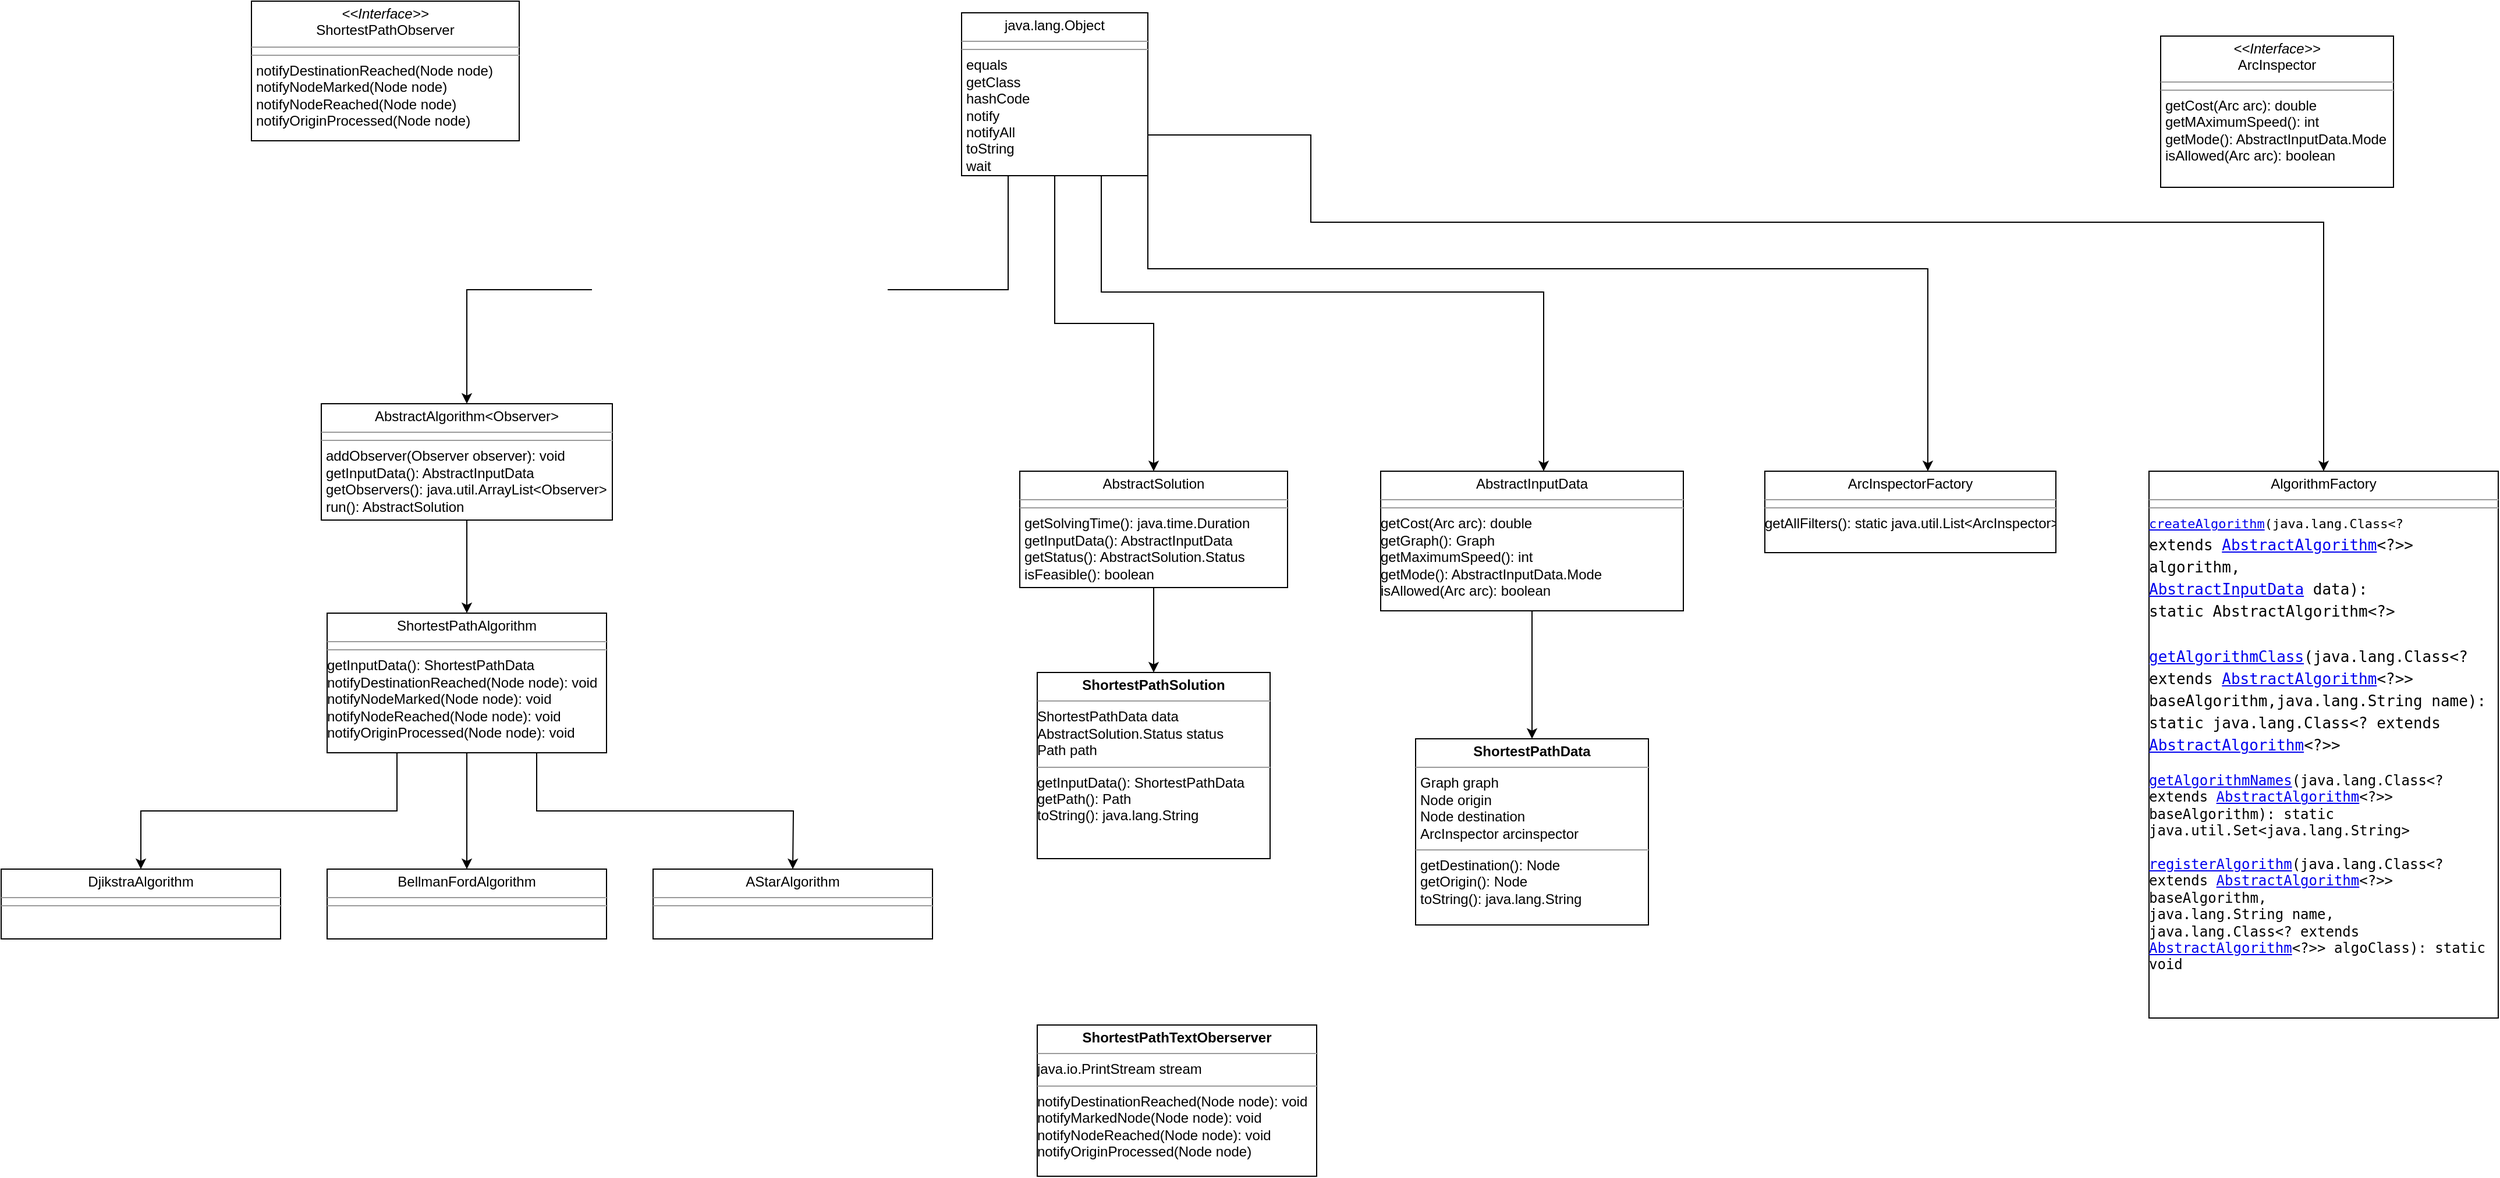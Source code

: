 <mxfile version="14.5.6" type="github">
  <diagram id="C5RBs43oDa-KdzZeNtuy" name="Page-1">
    <mxGraphModel dx="1140" dy="1149" grid="1" gridSize="10" guides="1" tooltips="1" connect="1" arrows="1" fold="1" page="1" pageScale="1" pageWidth="1654" pageHeight="2336" math="0" shadow="0">
      <root>
        <mxCell id="WIyWlLk6GJQsqaUBKTNV-0" />
        <mxCell id="WIyWlLk6GJQsqaUBKTNV-1" parent="WIyWlLk6GJQsqaUBKTNV-0" />
        <mxCell id="bEQB9hRq9CMuScLj74Na-0" value="&lt;p style=&quot;margin: 0px ; margin-top: 4px ; text-align: center&quot;&gt;&lt;i&gt;&amp;lt;&amp;lt;Interface&amp;gt;&amp;gt;&lt;/i&gt;&lt;br&gt;ShortestPathObserver&lt;br&gt;&lt;/p&gt;&lt;hr size=&quot;1&quot;&gt;&lt;hr size=&quot;1&quot;&gt;&lt;p style=&quot;margin: 0px ; margin-left: 4px&quot;&gt;notifyDestinationReached(Node node)&lt;/p&gt;&lt;p style=&quot;margin: 0px ; margin-left: 4px&quot;&gt;notifyNodeMarked(Node node)&lt;/p&gt;&lt;p style=&quot;margin: 0px ; margin-left: 4px&quot;&gt;notifyNodeReached(Node node)&lt;/p&gt;&lt;p style=&quot;margin: 0px ; margin-left: 4px&quot;&gt;notifyOriginProcessed(Node node)&lt;br&gt;&lt;/p&gt;&lt;p style=&quot;margin: 0px ; margin-left: 4px&quot;&gt;&lt;br&gt;&lt;/p&gt;" style="verticalAlign=top;align=left;overflow=fill;fontSize=12;fontFamily=Helvetica;html=1;" vertex="1" parent="WIyWlLk6GJQsqaUBKTNV-1">
          <mxGeometry x="340" y="20" width="230" height="120" as="geometry" />
        </mxCell>
        <mxCell id="bEQB9hRq9CMuScLj74Na-1" value="&lt;p style=&quot;margin: 0px ; margin-top: 4px ; text-align: center&quot;&gt;&lt;i&gt;&amp;lt;&amp;lt;Interface&amp;gt;&amp;gt;&lt;/i&gt;&lt;br&gt;ArcInspector&lt;br&gt;&lt;/p&gt;&lt;hr size=&quot;1&quot;&gt;&lt;hr size=&quot;1&quot;&gt;&lt;p style=&quot;margin: 0px ; margin-left: 4px&quot;&gt;getCost(Arc arc): double&lt;/p&gt;&lt;p style=&quot;margin: 0px ; margin-left: 4px&quot;&gt;getMAximumSpeed(): int&lt;br&gt;&lt;/p&gt;&lt;p style=&quot;margin: 0px ; margin-left: 4px&quot;&gt;getMode(): AbstractInputData.Mode&lt;br&gt;&lt;/p&gt;&lt;p style=&quot;margin: 0px ; margin-left: 4px&quot;&gt;isAllowed(Arc arc): boolean&lt;br&gt;&lt;/p&gt;" style="verticalAlign=top;align=left;overflow=fill;fontSize=12;fontFamily=Helvetica;html=1;" vertex="1" parent="WIyWlLk6GJQsqaUBKTNV-1">
          <mxGeometry x="1980" y="50" width="200" height="130" as="geometry" />
        </mxCell>
        <mxCell id="bEQB9hRq9CMuScLj74Na-46" style="edgeStyle=orthogonalEdgeStyle;rounded=0;orthogonalLoop=1;jettySize=auto;html=1;exitX=0.5;exitY=1;exitDx=0;exitDy=0;" edge="1" parent="WIyWlLk6GJQsqaUBKTNV-1" source="bEQB9hRq9CMuScLj74Na-2" target="bEQB9hRq9CMuScLj74Na-8">
          <mxGeometry relative="1" as="geometry" />
        </mxCell>
        <mxCell id="bEQB9hRq9CMuScLj74Na-2" value="&lt;p style=&quot;margin: 0px ; margin-top: 4px ; text-align: center&quot;&gt;AbstractAlgorithm&amp;lt;Observer&amp;gt;&lt;br&gt;&lt;/p&gt;&lt;hr size=&quot;1&quot;&gt;&lt;hr size=&quot;1&quot;&gt;&lt;p style=&quot;margin: 0px ; margin-left: 4px&quot;&gt;addObserver(Observer observer): void&lt;br&gt;&lt;/p&gt;&lt;p style=&quot;margin: 0px ; margin-left: 4px&quot;&gt;getInputData(): AbstractInputData&lt;br&gt;&lt;/p&gt;&lt;p style=&quot;margin: 0px ; margin-left: 4px&quot;&gt;getObservers(): java.util.ArrayList&amp;lt;Observer&amp;gt;&lt;br&gt;&lt;/p&gt;&lt;p style=&quot;margin: 0px ; margin-left: 4px&quot;&gt;run(): AbstractSolution&lt;/p&gt;&lt;p style=&quot;margin: 0px ; margin-left: 4px&quot;&gt;&lt;br&gt;&lt;/p&gt;" style="verticalAlign=top;align=left;overflow=fill;fontSize=12;fontFamily=Helvetica;html=1;" vertex="1" parent="WIyWlLk6GJQsqaUBKTNV-1">
          <mxGeometry x="400" y="366" width="250" height="100" as="geometry" />
        </mxCell>
        <mxCell id="bEQB9hRq9CMuScLj74Na-47" style="edgeStyle=orthogonalEdgeStyle;rounded=0;orthogonalLoop=1;jettySize=auto;html=1;exitX=0.5;exitY=1;exitDx=0;exitDy=0;" edge="1" parent="WIyWlLk6GJQsqaUBKTNV-1" source="bEQB9hRq9CMuScLj74Na-3" target="bEQB9hRq9CMuScLj74Na-27">
          <mxGeometry relative="1" as="geometry" />
        </mxCell>
        <mxCell id="bEQB9hRq9CMuScLj74Na-3" value="&lt;p style=&quot;margin: 0px ; margin-top: 4px ; text-align: center&quot;&gt;&lt;font face=&quot;Helvetica&quot;&gt;AbstractInputData&lt;br&gt;&lt;/font&gt;&lt;/p&gt;&lt;hr size=&quot;1&quot;&gt;&lt;hr size=&quot;1&quot;&gt;&lt;div&gt;&lt;font face=&quot;Helvetica&quot;&gt;getCost(Arc arc): double&lt;/font&gt;&lt;/div&gt;&lt;div&gt;&lt;font face=&quot;Helvetica&quot;&gt;getGraph(): Graph&lt;/font&gt;&lt;/div&gt;&lt;div&gt;&lt;font face=&quot;Helvetica&quot;&gt;getMaximumSpeed(): int&lt;/font&gt;&lt;/div&gt;&lt;div&gt;&lt;font face=&quot;Helvetica&quot;&gt;getMode(): AbstractInputData.Mode&lt;/font&gt;&lt;/div&gt;&lt;div&gt;&lt;font face=&quot;Helvetica&quot;&gt;isAllowed(Arc arc): boolean&lt;/font&gt;&lt;/div&gt;&lt;div&gt;&lt;font face=&quot;Helvetica&quot;&gt;&lt;br&gt;&lt;/font&gt;&lt;/div&gt;" style="verticalAlign=top;align=left;overflow=fill;fontSize=12;fontFamily=Helvetica;html=1;" vertex="1" parent="WIyWlLk6GJQsqaUBKTNV-1">
          <mxGeometry x="1310" y="424" width="260" height="120" as="geometry" />
        </mxCell>
        <mxCell id="bEQB9hRq9CMuScLj74Na-48" style="edgeStyle=orthogonalEdgeStyle;rounded=0;orthogonalLoop=1;jettySize=auto;html=1;exitX=0.5;exitY=1;exitDx=0;exitDy=0;entryX=0.5;entryY=0;entryDx=0;entryDy=0;" edge="1" parent="WIyWlLk6GJQsqaUBKTNV-1" source="bEQB9hRq9CMuScLj74Na-4" target="bEQB9hRq9CMuScLj74Na-31">
          <mxGeometry relative="1" as="geometry" />
        </mxCell>
        <mxCell id="bEQB9hRq9CMuScLj74Na-4" value="&lt;p style=&quot;margin: 0px ; margin-top: 4px ; text-align: center&quot;&gt;AbstractSolution&lt;br&gt;&lt;/p&gt;&lt;hr size=&quot;1&quot;&gt;&lt;hr size=&quot;1&quot;&gt;&lt;p style=&quot;margin: 0px ; margin-left: 4px&quot;&gt;getSolvingTime(): java.time.Duration&lt;br&gt;&lt;/p&gt;&lt;p style=&quot;margin: 0px ; margin-left: 4px&quot;&gt;getInputData(): AbstractInputData&lt;br&gt;&lt;/p&gt;&lt;p style=&quot;margin: 0px ; margin-left: 4px&quot;&gt;getStatus(): AbstractSolution.Status&lt;/p&gt;&lt;p style=&quot;margin: 0px ; margin-left: 4px&quot;&gt;isFeasible(): boolean&lt;br&gt;&lt;/p&gt;&lt;p style=&quot;margin: 0px ; margin-left: 4px&quot;&gt;&lt;br&gt;&lt;/p&gt;" style="verticalAlign=top;align=left;overflow=fill;fontSize=12;fontFamily=Helvetica;html=1;" vertex="1" parent="WIyWlLk6GJQsqaUBKTNV-1">
          <mxGeometry x="1000" y="424" width="230" height="100" as="geometry" />
        </mxCell>
        <mxCell id="bEQB9hRq9CMuScLj74Na-5" value="&lt;p style=&quot;margin: 0px ; margin-top: 4px ; text-align: center&quot;&gt;AlgorithmFactory&lt;br&gt;&lt;/p&gt;&lt;hr size=&quot;1&quot;&gt;&lt;hr size=&quot;1&quot;&gt;&lt;div&gt;&lt;font style=&quot;font-size: 11px&quot;&gt;&lt;code&gt;&lt;span class=&quot;member-name-link&quot;&gt;&lt;a&gt;createAlgorithm&lt;/a&gt;&lt;/span&gt;​(java.lang.Class&amp;lt;? &lt;br&gt;&lt;/code&gt;&lt;/font&gt;&lt;/div&gt;&lt;div&gt;&lt;font size=&quot;3&quot;&gt;&lt;code&gt;extends &lt;a title=&quot;class in org.insa.graphs.algorithm&quot;&gt;AbstractAlgorithm&lt;/a&gt;&amp;lt;?&amp;gt;&amp;gt; &lt;br&gt;&lt;/code&gt;&lt;/font&gt;&lt;/div&gt;&lt;div&gt;&lt;font size=&quot;3&quot;&gt;&lt;code&gt;algorithm,&lt;br&gt;&lt;a title=&quot;class in org.insa.graphs.algorithm&quot;&gt;AbstractInputData&lt;/a&gt;&amp;nbsp;data): &lt;br&gt;&lt;/code&gt;&lt;/font&gt;&lt;/div&gt;&lt;div&gt;&lt;font size=&quot;3&quot;&gt;&lt;code&gt;static AbstractAlgorithm&amp;lt;?&amp;gt;&lt;br&gt;&lt;/code&gt;&lt;/font&gt;&lt;/div&gt;&lt;div&gt;&lt;font size=&quot;3&quot;&gt;&lt;code&gt;&lt;br&gt;&lt;/code&gt;&lt;/font&gt;&lt;/div&gt;&lt;div&gt;&lt;font size=&quot;3&quot;&gt;&lt;code&gt;&lt;span class=&quot;member-name-link&quot;&gt;&lt;a&gt;getAlgorithmClass&lt;/a&gt;&lt;/span&gt;​(java.lang.Class&amp;lt;?&lt;/code&gt;&lt;/font&gt;&lt;/div&gt;&lt;div&gt;&lt;font size=&quot;3&quot;&gt;&lt;code&gt; extends &lt;a title=&quot;class in org.insa.graphs.algorithm&quot;&gt;AbstractAlgorithm&lt;/a&gt;&amp;lt;?&amp;gt;&amp;gt; &lt;br&gt;&lt;/code&gt;&lt;/font&gt;&lt;/div&gt;&lt;div&gt;&lt;font size=&quot;3&quot;&gt;&lt;code&gt;baseAlgorithm,java.lang.String&amp;nbsp;name):&lt;/code&gt;&lt;/font&gt;&lt;/div&gt;&lt;div&gt;&lt;font size=&quot;3&quot;&gt;&lt;code&gt;&lt;code&gt;static java.lang.Class&amp;lt;? extends &lt;br&gt;&lt;/code&gt;&lt;/code&gt;&lt;/font&gt;&lt;/div&gt;&lt;div&gt;&lt;font size=&quot;3&quot;&gt;&lt;code&gt;&lt;code&gt;&lt;a title=&quot;class in org.insa.graphs.algorithm&quot;&gt;AbstractAlgorithm&lt;/a&gt;&amp;lt;?&amp;gt;&amp;gt;&lt;/code&gt;&lt;/code&gt;&lt;/font&gt;&lt;/div&gt;&lt;div&gt;&lt;br&gt;&lt;font face=&quot;Helvetica&quot;&gt;&lt;code&gt;&lt;code&gt;&lt;code&gt;&lt;span class=&quot;member-name-link&quot;&gt;&lt;a&gt;getAlgorithmNames&lt;/a&gt;&lt;/span&gt;​(java.lang.Class&amp;lt;? &lt;br&gt;&lt;/code&gt;&lt;/code&gt;&lt;/code&gt;&lt;/font&gt;&lt;/div&gt;&lt;div&gt;&lt;font face=&quot;Helvetica&quot;&gt;&lt;code&gt;&lt;code&gt;&lt;code&gt;extends &lt;a title=&quot;class in org.insa.graphs.algorithm&quot;&gt;AbstractAlgorithm&lt;/a&gt;&amp;lt;?&amp;gt;&amp;gt; &lt;br&gt;&lt;/code&gt;&lt;/code&gt;&lt;/code&gt;&lt;/font&gt;&lt;/div&gt;&lt;div&gt;&lt;font face=&quot;Helvetica&quot;&gt;&lt;code&gt;&lt;code&gt;&lt;code&gt;baseAlgorithm): &lt;/code&gt;&lt;/code&gt;&lt;/code&gt;&lt;/font&gt;&lt;font face=&quot;Helvetica&quot;&gt;&lt;code&gt;&lt;code&gt;&lt;code&gt;&lt;code&gt;static &lt;br&gt;&lt;/code&gt;&lt;/code&gt;&lt;/code&gt;&lt;/code&gt;&lt;/font&gt;&lt;/div&gt;&lt;div&gt;&lt;font face=&quot;Helvetica&quot;&gt;&lt;code&gt;&lt;code&gt;&lt;code&gt;&lt;code&gt;java.util.Set&amp;lt;java.lang.String&amp;gt;&lt;/code&gt;&lt;/code&gt;&lt;/code&gt;&lt;/code&gt;&lt;/font&gt;&lt;/div&gt;&lt;div&gt;&lt;br&gt;&lt;font face=&quot;Helvetica&quot;&gt;&lt;code&gt;&lt;code&gt;&lt;code&gt;&lt;code&gt;&lt;code&gt;&lt;span class=&quot;member-name-link&quot;&gt;&lt;a&gt;registerAlgorithm&lt;/a&gt;&lt;/span&gt;​(java.lang.Class&amp;lt;? &lt;br&gt;&lt;/code&gt;&lt;/code&gt;&lt;/code&gt;&lt;/code&gt;&lt;/code&gt;&lt;/font&gt;&lt;/div&gt;&lt;div&gt;&lt;font face=&quot;Helvetica&quot;&gt;&lt;code&gt;&lt;code&gt;&lt;code&gt;&lt;code&gt;&lt;code&gt;extends &lt;a title=&quot;class in org.insa.graphs.algorithm&quot;&gt;AbstractAlgorithm&lt;/a&gt;&amp;lt;?&amp;gt;&amp;gt; &lt;br&gt;&lt;/code&gt;&lt;/code&gt;&lt;/code&gt;&lt;/code&gt;&lt;/code&gt;&lt;/font&gt;&lt;/div&gt;&lt;div&gt;&lt;font face=&quot;Helvetica&quot;&gt;&lt;code&gt;&lt;code&gt;&lt;code&gt;&lt;code&gt;&lt;code&gt;baseAlgorithm,&lt;br&gt;java.lang.String&amp;nbsp;name,&lt;br&gt;java.lang.Class&amp;lt;? extends &lt;a title=&quot;class in org.insa.graphs.algorithm&quot;&gt;&lt;br&gt;&lt;/a&gt;&lt;/code&gt;&lt;/code&gt;&lt;/code&gt;&lt;/code&gt;&lt;/code&gt;&lt;/font&gt;&lt;/div&gt;&lt;div&gt;&lt;font face=&quot;Helvetica&quot;&gt;&lt;code&gt;&lt;code&gt;&lt;code&gt;&lt;code&gt;&lt;code&gt;&lt;a title=&quot;class in org.insa.graphs.algorithm&quot;&gt;AbstractAlgorithm&lt;/a&gt;&amp;lt;?&amp;gt;&amp;gt;&amp;nbsp;algoClass): static&lt;/code&gt;&lt;/code&gt;&lt;/code&gt;&lt;/code&gt;&lt;/code&gt;&lt;/font&gt;&lt;/div&gt;&lt;div&gt;&lt;font face=&quot;Helvetica&quot;&gt;&lt;code&gt;&lt;code&gt;&lt;code&gt;&lt;code&gt;&lt;code&gt;void&lt;br&gt;&lt;/code&gt;&lt;/code&gt;&lt;/code&gt;&lt;/code&gt;&lt;/code&gt;&lt;/font&gt;&lt;/div&gt;&lt;div&gt;&lt;br&gt;&lt;/div&gt;" style="verticalAlign=top;align=left;overflow=fill;fontSize=12;fontFamily=Helvetica;html=1;" vertex="1" parent="WIyWlLk6GJQsqaUBKTNV-1">
          <mxGeometry x="1970" y="424" width="300" height="470" as="geometry" />
        </mxCell>
        <mxCell id="bEQB9hRq9CMuScLj74Na-6" value="&lt;p style=&quot;margin: 0px ; margin-top: 4px ; text-align: center&quot;&gt;ArcInspectorFactory&lt;br&gt;&lt;/p&gt;&lt;hr size=&quot;1&quot;&gt;&lt;hr size=&quot;1&quot;&gt;getAllFilters(): static java.util.List&amp;lt;ArcInspector&amp;gt;&lt;br&gt;&lt;p style=&quot;margin: 0px ; margin-left: 4px&quot;&gt;&lt;br&gt;&lt;/p&gt;" style="verticalAlign=top;align=left;overflow=fill;fontSize=12;fontFamily=Helvetica;html=1;" vertex="1" parent="WIyWlLk6GJQsqaUBKTNV-1">
          <mxGeometry x="1640" y="424" width="250" height="70" as="geometry" />
        </mxCell>
        <mxCell id="bEQB9hRq9CMuScLj74Na-42" style="edgeStyle=orthogonalEdgeStyle;rounded=0;orthogonalLoop=1;jettySize=auto;html=1;exitX=0.5;exitY=1;exitDx=0;exitDy=0;entryX=0.5;entryY=0;entryDx=0;entryDy=0;" edge="1" parent="WIyWlLk6GJQsqaUBKTNV-1" source="bEQB9hRq9CMuScLj74Na-8" target="bEQB9hRq9CMuScLj74Na-23">
          <mxGeometry relative="1" as="geometry" />
        </mxCell>
        <mxCell id="bEQB9hRq9CMuScLj74Na-44" style="edgeStyle=orthogonalEdgeStyle;rounded=0;orthogonalLoop=1;jettySize=auto;html=1;exitX=0.25;exitY=1;exitDx=0;exitDy=0;" edge="1" parent="WIyWlLk6GJQsqaUBKTNV-1" source="bEQB9hRq9CMuScLj74Na-8" target="bEQB9hRq9CMuScLj74Na-25">
          <mxGeometry relative="1" as="geometry" />
        </mxCell>
        <mxCell id="bEQB9hRq9CMuScLj74Na-45" style="edgeStyle=orthogonalEdgeStyle;rounded=0;orthogonalLoop=1;jettySize=auto;html=1;exitX=0.75;exitY=1;exitDx=0;exitDy=0;" edge="1" parent="WIyWlLk6GJQsqaUBKTNV-1" source="bEQB9hRq9CMuScLj74Na-8">
          <mxGeometry relative="1" as="geometry">
            <mxPoint x="805" y="766" as="targetPoint" />
          </mxGeometry>
        </mxCell>
        <mxCell id="bEQB9hRq9CMuScLj74Na-8" value="&lt;p style=&quot;margin: 0px ; margin-top: 4px ; text-align: center&quot;&gt;ShortestPathAlgorithm&lt;br&gt;&lt;/p&gt;&lt;hr size=&quot;1&quot;&gt;&lt;hr size=&quot;1&quot;&gt;&lt;div&gt;getInputData(): ShortestPathData&lt;/div&gt;&lt;div&gt;notifyDestinationReached(Node node): void&lt;br&gt;&lt;/div&gt;&lt;div&gt;notifyNodeMarked(Node node): void&lt;/div&gt;&lt;div&gt;notifyNodeReached(Node node): void&lt;/div&gt;&lt;div&gt;notifyOriginProcessed(Node node): void&lt;/div&gt;&lt;div&gt;&lt;br&gt;&lt;/div&gt;&lt;div&gt;&lt;br&gt;&lt;/div&gt;" style="verticalAlign=top;align=left;overflow=fill;fontSize=12;fontFamily=Helvetica;html=1;" vertex="1" parent="WIyWlLk6GJQsqaUBKTNV-1">
          <mxGeometry x="405" y="546" width="240" height="120" as="geometry" />
        </mxCell>
        <mxCell id="bEQB9hRq9CMuScLj74Na-9" style="edgeStyle=orthogonalEdgeStyle;rounded=0;orthogonalLoop=1;jettySize=auto;html=1;exitX=0.5;exitY=1;exitDx=0;exitDy=0;" edge="1" parent="WIyWlLk6GJQsqaUBKTNV-1" source="bEQB9hRq9CMuScLj74Na-6" target="bEQB9hRq9CMuScLj74Na-6">
          <mxGeometry relative="1" as="geometry" />
        </mxCell>
        <mxCell id="bEQB9hRq9CMuScLj74Na-18" value="&lt;p style=&quot;margin: 0px ; margin-top: 4px ; text-align: center&quot;&gt;AStarAlgorithm&lt;br&gt;&lt;/p&gt;&lt;hr size=&quot;1&quot;&gt;&lt;hr size=&quot;1&quot;&gt;&lt;br&gt;&lt;div&gt;&lt;br&gt;&lt;/div&gt;&lt;div&gt;&lt;br&gt;&lt;/div&gt;" style="verticalAlign=top;align=left;overflow=fill;fontSize=12;fontFamily=Helvetica;html=1;" vertex="1" parent="WIyWlLk6GJQsqaUBKTNV-1">
          <mxGeometry x="685" y="766" width="240" height="60" as="geometry" />
        </mxCell>
        <mxCell id="bEQB9hRq9CMuScLj74Na-23" value="&lt;p style=&quot;margin: 0px ; margin-top: 4px ; text-align: center&quot;&gt;BellmanFordAlgorithm&lt;br&gt;&lt;/p&gt;&lt;hr size=&quot;1&quot;&gt;&lt;hr size=&quot;1&quot;&gt;&lt;br&gt;&lt;div&gt;&lt;br&gt;&lt;/div&gt;&lt;div&gt;&lt;br&gt;&lt;/div&gt;" style="verticalAlign=top;align=left;overflow=fill;fontSize=12;fontFamily=Helvetica;html=1;" vertex="1" parent="WIyWlLk6GJQsqaUBKTNV-1">
          <mxGeometry x="405" y="766" width="240" height="60" as="geometry" />
        </mxCell>
        <mxCell id="bEQB9hRq9CMuScLj74Na-25" value="&lt;p style=&quot;margin: 0px ; margin-top: 4px ; text-align: center&quot;&gt;DjikstraAlgorithm&lt;br&gt;&lt;/p&gt;&lt;hr size=&quot;1&quot;&gt;&lt;hr size=&quot;1&quot;&gt;&lt;br&gt;&lt;div&gt;&lt;br&gt;&lt;/div&gt;&lt;div&gt;&lt;br&gt;&lt;/div&gt;" style="verticalAlign=top;align=left;overflow=fill;fontSize=12;fontFamily=Helvetica;html=1;" vertex="1" parent="WIyWlLk6GJQsqaUBKTNV-1">
          <mxGeometry x="125" y="766" width="240" height="60" as="geometry" />
        </mxCell>
        <mxCell id="bEQB9hRq9CMuScLj74Na-27" value="&lt;p style=&quot;margin: 0px ; margin-top: 4px ; text-align: center&quot;&gt;&lt;b&gt;ShortestPathData&lt;/b&gt;&lt;br&gt;&lt;/p&gt;&lt;hr size=&quot;1&quot;&gt;&lt;p style=&quot;margin: 0px ; margin-left: 4px&quot;&gt;Graph graph&lt;/p&gt;&lt;p style=&quot;margin: 0px ; margin-left: 4px&quot;&gt;Node origin&lt;/p&gt;&lt;p style=&quot;margin: 0px ; margin-left: 4px&quot;&gt;Node destination&lt;/p&gt;&lt;p style=&quot;margin: 0px ; margin-left: 4px&quot;&gt;ArcInspector arcinspector&lt;br&gt;&lt;/p&gt;&lt;hr size=&quot;1&quot;&gt;&lt;p style=&quot;margin: 0px ; margin-left: 4px&quot;&gt;getDestination(): Node&lt;/p&gt;&lt;p style=&quot;margin: 0px ; margin-left: 4px&quot;&gt;getOrigin(): Node&lt;/p&gt;&lt;p style=&quot;margin: 0px ; margin-left: 4px&quot;&gt;toString(): java.lang.String&lt;br&gt;&lt;/p&gt;" style="verticalAlign=top;align=left;overflow=fill;fontSize=12;fontFamily=Helvetica;html=1;" vertex="1" parent="WIyWlLk6GJQsqaUBKTNV-1">
          <mxGeometry x="1340" y="654" width="200" height="160" as="geometry" />
        </mxCell>
        <mxCell id="bEQB9hRq9CMuScLj74Na-31" value="&lt;p style=&quot;margin: 0px ; margin-top: 4px ; text-align: center&quot;&gt;&lt;b&gt;ShortestPathSolution&lt;/b&gt;&lt;br&gt;&lt;/p&gt;&lt;hr size=&quot;1&quot;&gt;&lt;div&gt;ShortestPathData data&lt;/div&gt;&lt;div&gt;AbstractSolution.Status status&lt;/div&gt;&lt;div&gt;Path path&lt;br&gt;&lt;/div&gt;&lt;hr size=&quot;1&quot;&gt;&lt;div&gt;getInputData(): ShortestPathData&lt;/div&gt;&lt;div&gt;getPath(): Path&lt;/div&gt;&lt;div&gt;toString(): java.lang.String&lt;br&gt;&lt;/div&gt;" style="verticalAlign=top;align=left;overflow=fill;fontSize=12;fontFamily=Helvetica;html=1;" vertex="1" parent="WIyWlLk6GJQsqaUBKTNV-1">
          <mxGeometry x="1015" y="597" width="200" height="160" as="geometry" />
        </mxCell>
        <mxCell id="bEQB9hRq9CMuScLj74Na-33" value="&lt;p style=&quot;margin: 0px ; margin-top: 4px ; text-align: center&quot;&gt;&lt;b&gt;ShortestPathTextOberserver&lt;/b&gt;&lt;br&gt;&lt;/p&gt;&lt;hr size=&quot;1&quot;&gt;&lt;div&gt;java.io.PrintStream stream&lt;br&gt;&lt;/div&gt;&lt;hr size=&quot;1&quot;&gt;&lt;div&gt;notifyDestinationReached(Node node): void&lt;/div&gt;&lt;div&gt;notifyMarkedNode(Node node): void&lt;/div&gt;&lt;div&gt;notifyNodeReached(Node node): void&lt;/div&gt;&lt;div&gt;notifyOriginProcessed(Node node)&lt;br&gt;&lt;/div&gt;" style="verticalAlign=top;align=left;overflow=fill;fontSize=12;fontFamily=Helvetica;html=1;" vertex="1" parent="WIyWlLk6GJQsqaUBKTNV-1">
          <mxGeometry x="1015" y="900" width="240" height="130" as="geometry" />
        </mxCell>
        <mxCell id="bEQB9hRq9CMuScLj74Na-51" style="edgeStyle=orthogonalEdgeStyle;rounded=0;orthogonalLoop=1;jettySize=auto;html=1;exitX=0.25;exitY=1;exitDx=0;exitDy=0;" edge="1" parent="WIyWlLk6GJQsqaUBKTNV-1" source="bEQB9hRq9CMuScLj74Na-50" target="bEQB9hRq9CMuScLj74Na-2">
          <mxGeometry relative="1" as="geometry" />
        </mxCell>
        <mxCell id="bEQB9hRq9CMuScLj74Na-52" style="edgeStyle=orthogonalEdgeStyle;rounded=0;orthogonalLoop=1;jettySize=auto;html=1;exitX=0.5;exitY=1;exitDx=0;exitDy=0;" edge="1" parent="WIyWlLk6GJQsqaUBKTNV-1" source="bEQB9hRq9CMuScLj74Na-50" target="bEQB9hRq9CMuScLj74Na-4">
          <mxGeometry relative="1" as="geometry" />
        </mxCell>
        <mxCell id="bEQB9hRq9CMuScLj74Na-53" style="edgeStyle=orthogonalEdgeStyle;rounded=0;orthogonalLoop=1;jettySize=auto;html=1;exitX=0.75;exitY=1;exitDx=0;exitDy=0;" edge="1" parent="WIyWlLk6GJQsqaUBKTNV-1" source="bEQB9hRq9CMuScLj74Na-50" target="bEQB9hRq9CMuScLj74Na-3">
          <mxGeometry relative="1" as="geometry">
            <Array as="points">
              <mxPoint x="1070" y="270" />
              <mxPoint x="1450" y="270" />
            </Array>
          </mxGeometry>
        </mxCell>
        <mxCell id="bEQB9hRq9CMuScLj74Na-54" style="edgeStyle=orthogonalEdgeStyle;rounded=0;orthogonalLoop=1;jettySize=auto;html=1;exitX=1;exitY=1;exitDx=0;exitDy=0;" edge="1" parent="WIyWlLk6GJQsqaUBKTNV-1" source="bEQB9hRq9CMuScLj74Na-50" target="bEQB9hRq9CMuScLj74Na-6">
          <mxGeometry relative="1" as="geometry">
            <Array as="points">
              <mxPoint x="1110" y="250" />
              <mxPoint x="1780" y="250" />
            </Array>
          </mxGeometry>
        </mxCell>
        <mxCell id="bEQB9hRq9CMuScLj74Na-55" style="edgeStyle=orthogonalEdgeStyle;rounded=0;orthogonalLoop=1;jettySize=auto;html=1;exitX=1;exitY=0.75;exitDx=0;exitDy=0;" edge="1" parent="WIyWlLk6GJQsqaUBKTNV-1" source="bEQB9hRq9CMuScLj74Na-50" target="bEQB9hRq9CMuScLj74Na-5">
          <mxGeometry relative="1" as="geometry">
            <Array as="points">
              <mxPoint x="1250" y="135" />
              <mxPoint x="1250" y="210" />
              <mxPoint x="2120" y="210" />
            </Array>
          </mxGeometry>
        </mxCell>
        <mxCell id="bEQB9hRq9CMuScLj74Na-50" value="&lt;p style=&quot;margin: 0px ; margin-top: 4px ; text-align: center&quot;&gt;java.lang.Object&lt;br&gt;&lt;/p&gt;&lt;hr size=&quot;1&quot;&gt;&lt;hr size=&quot;1&quot;&gt;&lt;p style=&quot;margin: 0px ; margin-left: 4px&quot;&gt;equals&lt;/p&gt;&lt;p style=&quot;margin: 0px ; margin-left: 4px&quot;&gt;getClass&lt;/p&gt;&lt;p style=&quot;margin: 0px ; margin-left: 4px&quot;&gt;hashCode&lt;/p&gt;&lt;p style=&quot;margin: 0px ; margin-left: 4px&quot;&gt;notify&lt;/p&gt;&lt;p style=&quot;margin: 0px ; margin-left: 4px&quot;&gt;notifyAll&lt;/p&gt;&lt;p style=&quot;margin: 0px ; margin-left: 4px&quot;&gt;toString&lt;/p&gt;&lt;p style=&quot;margin: 0px ; margin-left: 4px&quot;&gt;wait&lt;br&gt;&lt;/p&gt;" style="verticalAlign=top;align=left;overflow=fill;fontSize=12;fontFamily=Helvetica;html=1;" vertex="1" parent="WIyWlLk6GJQsqaUBKTNV-1">
          <mxGeometry x="950" y="30" width="160" height="140" as="geometry" />
        </mxCell>
      </root>
    </mxGraphModel>
  </diagram>
</mxfile>
